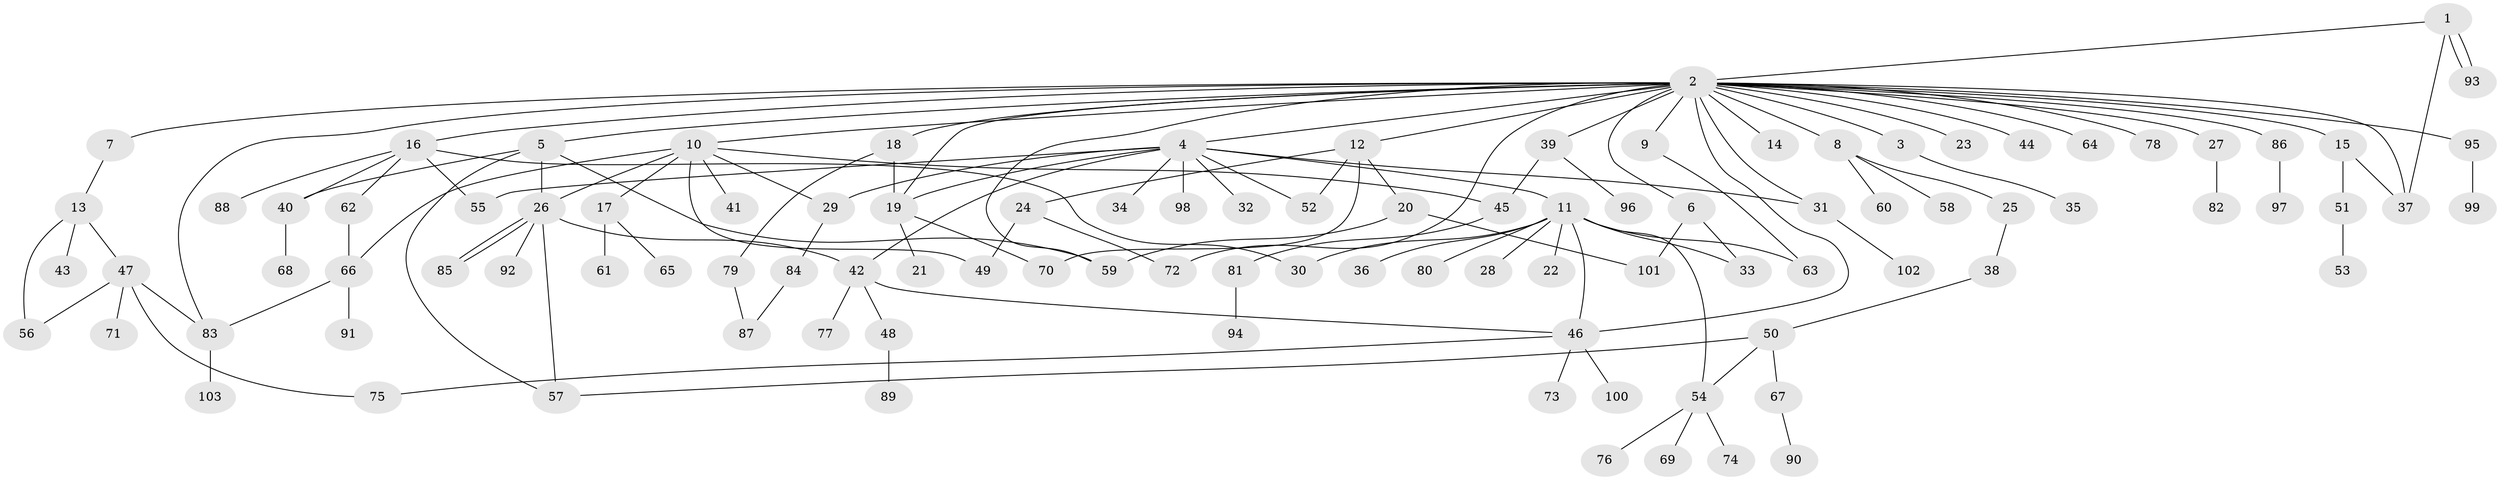 // coarse degree distribution, {2: 0.22580645161290322, 19: 0.03225806451612903, 1: 0.3225806451612903, 4: 0.1935483870967742, 3: 0.16129032258064516, 6: 0.06451612903225806}
// Generated by graph-tools (version 1.1) at 2025/50/03/04/25 22:50:36]
// undirected, 103 vertices, 136 edges
graph export_dot {
  node [color=gray90,style=filled];
  1;
  2;
  3;
  4;
  5;
  6;
  7;
  8;
  9;
  10;
  11;
  12;
  13;
  14;
  15;
  16;
  17;
  18;
  19;
  20;
  21;
  22;
  23;
  24;
  25;
  26;
  27;
  28;
  29;
  30;
  31;
  32;
  33;
  34;
  35;
  36;
  37;
  38;
  39;
  40;
  41;
  42;
  43;
  44;
  45;
  46;
  47;
  48;
  49;
  50;
  51;
  52;
  53;
  54;
  55;
  56;
  57;
  58;
  59;
  60;
  61;
  62;
  63;
  64;
  65;
  66;
  67;
  68;
  69;
  70;
  71;
  72;
  73;
  74;
  75;
  76;
  77;
  78;
  79;
  80;
  81;
  82;
  83;
  84;
  85;
  86;
  87;
  88;
  89;
  90;
  91;
  92;
  93;
  94;
  95;
  96;
  97;
  98;
  99;
  100;
  101;
  102;
  103;
  1 -- 2;
  1 -- 37;
  1 -- 93;
  1 -- 93;
  2 -- 3;
  2 -- 4;
  2 -- 5;
  2 -- 6;
  2 -- 7;
  2 -- 8;
  2 -- 9;
  2 -- 10;
  2 -- 12;
  2 -- 14;
  2 -- 15;
  2 -- 16;
  2 -- 18;
  2 -- 19;
  2 -- 23;
  2 -- 27;
  2 -- 31;
  2 -- 37;
  2 -- 39;
  2 -- 44;
  2 -- 46;
  2 -- 59;
  2 -- 64;
  2 -- 72;
  2 -- 78;
  2 -- 83;
  2 -- 86;
  2 -- 95;
  3 -- 35;
  4 -- 11;
  4 -- 19;
  4 -- 29;
  4 -- 31;
  4 -- 32;
  4 -- 34;
  4 -- 42;
  4 -- 52;
  4 -- 55;
  4 -- 98;
  5 -- 26;
  5 -- 40;
  5 -- 57;
  5 -- 59;
  6 -- 33;
  6 -- 101;
  7 -- 13;
  8 -- 25;
  8 -- 58;
  8 -- 60;
  9 -- 63;
  10 -- 17;
  10 -- 26;
  10 -- 29;
  10 -- 41;
  10 -- 45;
  10 -- 49;
  10 -- 66;
  11 -- 22;
  11 -- 28;
  11 -- 30;
  11 -- 33;
  11 -- 36;
  11 -- 46;
  11 -- 54;
  11 -- 63;
  11 -- 80;
  12 -- 20;
  12 -- 24;
  12 -- 52;
  12 -- 70;
  13 -- 43;
  13 -- 47;
  13 -- 56;
  15 -- 37;
  15 -- 51;
  16 -- 30;
  16 -- 40;
  16 -- 55;
  16 -- 62;
  16 -- 88;
  17 -- 61;
  17 -- 65;
  18 -- 19;
  18 -- 79;
  19 -- 21;
  19 -- 70;
  20 -- 59;
  20 -- 101;
  24 -- 49;
  24 -- 72;
  25 -- 38;
  26 -- 42;
  26 -- 57;
  26 -- 85;
  26 -- 85;
  26 -- 92;
  27 -- 82;
  29 -- 84;
  31 -- 102;
  38 -- 50;
  39 -- 45;
  39 -- 96;
  40 -- 68;
  42 -- 46;
  42 -- 48;
  42 -- 77;
  45 -- 81;
  46 -- 73;
  46 -- 75;
  46 -- 100;
  47 -- 56;
  47 -- 71;
  47 -- 75;
  47 -- 83;
  48 -- 89;
  50 -- 54;
  50 -- 57;
  50 -- 67;
  51 -- 53;
  54 -- 69;
  54 -- 74;
  54 -- 76;
  62 -- 66;
  66 -- 83;
  66 -- 91;
  67 -- 90;
  79 -- 87;
  81 -- 94;
  83 -- 103;
  84 -- 87;
  86 -- 97;
  95 -- 99;
}
